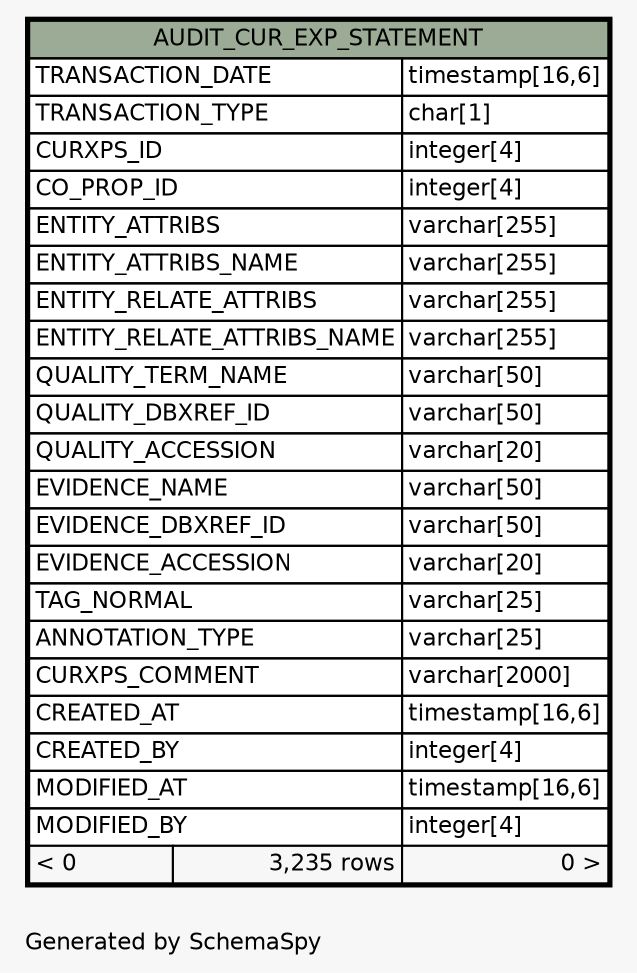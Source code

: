 // dot 2.38.0 on Windows 10 10.0
// SchemaSpy rev Unknown
digraph "oneDegreeRelationshipsDiagram" {
  graph [
    rankdir="RL"
    bgcolor="#f7f7f7"
    label="\nGenerated by SchemaSpy"
    labeljust="l"
    nodesep="0.18"
    ranksep="0.46"
    fontname="Helvetica"
    fontsize="11"
  ];
  node [
    fontname="Helvetica"
    fontsize="11"
    shape="plaintext"
  ];
  edge [
    arrowsize="0.8"
  ];
  "AUDIT_CUR_EXP_STATEMENT" [
    label=<
    <TABLE BORDER="2" CELLBORDER="1" CELLSPACING="0" BGCOLOR="#ffffff">
      <TR><TD COLSPAN="3" BGCOLOR="#9bab96" ALIGN="CENTER">AUDIT_CUR_EXP_STATEMENT</TD></TR>
      <TR><TD PORT="TRANSACTION_DATE" COLSPAN="2" ALIGN="LEFT">TRANSACTION_DATE</TD><TD PORT="TRANSACTION_DATE.type" ALIGN="LEFT">timestamp[16,6]</TD></TR>
      <TR><TD PORT="TRANSACTION_TYPE" COLSPAN="2" ALIGN="LEFT">TRANSACTION_TYPE</TD><TD PORT="TRANSACTION_TYPE.type" ALIGN="LEFT">char[1]</TD></TR>
      <TR><TD PORT="CURXPS_ID" COLSPAN="2" ALIGN="LEFT">CURXPS_ID</TD><TD PORT="CURXPS_ID.type" ALIGN="LEFT">integer[4]</TD></TR>
      <TR><TD PORT="CO_PROP_ID" COLSPAN="2" ALIGN="LEFT">CO_PROP_ID</TD><TD PORT="CO_PROP_ID.type" ALIGN="LEFT">integer[4]</TD></TR>
      <TR><TD PORT="ENTITY_ATTRIBS" COLSPAN="2" ALIGN="LEFT">ENTITY_ATTRIBS</TD><TD PORT="ENTITY_ATTRIBS.type" ALIGN="LEFT">varchar[255]</TD></TR>
      <TR><TD PORT="ENTITY_ATTRIBS_NAME" COLSPAN="2" ALIGN="LEFT">ENTITY_ATTRIBS_NAME</TD><TD PORT="ENTITY_ATTRIBS_NAME.type" ALIGN="LEFT">varchar[255]</TD></TR>
      <TR><TD PORT="ENTITY_RELATE_ATTRIBS" COLSPAN="2" ALIGN="LEFT">ENTITY_RELATE_ATTRIBS</TD><TD PORT="ENTITY_RELATE_ATTRIBS.type" ALIGN="LEFT">varchar[255]</TD></TR>
      <TR><TD PORT="ENTITY_RELATE_ATTRIBS_NAME" COLSPAN="2" ALIGN="LEFT">ENTITY_RELATE_ATTRIBS_NAME</TD><TD PORT="ENTITY_RELATE_ATTRIBS_NAME.type" ALIGN="LEFT">varchar[255]</TD></TR>
      <TR><TD PORT="QUALITY_TERM_NAME" COLSPAN="2" ALIGN="LEFT">QUALITY_TERM_NAME</TD><TD PORT="QUALITY_TERM_NAME.type" ALIGN="LEFT">varchar[50]</TD></TR>
      <TR><TD PORT="QUALITY_DBXREF_ID" COLSPAN="2" ALIGN="LEFT">QUALITY_DBXREF_ID</TD><TD PORT="QUALITY_DBXREF_ID.type" ALIGN="LEFT">varchar[50]</TD></TR>
      <TR><TD PORT="QUALITY_ACCESSION" COLSPAN="2" ALIGN="LEFT">QUALITY_ACCESSION</TD><TD PORT="QUALITY_ACCESSION.type" ALIGN="LEFT">varchar[20]</TD></TR>
      <TR><TD PORT="EVIDENCE_NAME" COLSPAN="2" ALIGN="LEFT">EVIDENCE_NAME</TD><TD PORT="EVIDENCE_NAME.type" ALIGN="LEFT">varchar[50]</TD></TR>
      <TR><TD PORT="EVIDENCE_DBXREF_ID" COLSPAN="2" ALIGN="LEFT">EVIDENCE_DBXREF_ID</TD><TD PORT="EVIDENCE_DBXREF_ID.type" ALIGN="LEFT">varchar[50]</TD></TR>
      <TR><TD PORT="EVIDENCE_ACCESSION" COLSPAN="2" ALIGN="LEFT">EVIDENCE_ACCESSION</TD><TD PORT="EVIDENCE_ACCESSION.type" ALIGN="LEFT">varchar[20]</TD></TR>
      <TR><TD PORT="TAG_NORMAL" COLSPAN="2" ALIGN="LEFT">TAG_NORMAL</TD><TD PORT="TAG_NORMAL.type" ALIGN="LEFT">varchar[25]</TD></TR>
      <TR><TD PORT="ANNOTATION_TYPE" COLSPAN="2" ALIGN="LEFT">ANNOTATION_TYPE</TD><TD PORT="ANNOTATION_TYPE.type" ALIGN="LEFT">varchar[25]</TD></TR>
      <TR><TD PORT="CURXPS_COMMENT" COLSPAN="2" ALIGN="LEFT">CURXPS_COMMENT</TD><TD PORT="CURXPS_COMMENT.type" ALIGN="LEFT">varchar[2000]</TD></TR>
      <TR><TD PORT="CREATED_AT" COLSPAN="2" ALIGN="LEFT">CREATED_AT</TD><TD PORT="CREATED_AT.type" ALIGN="LEFT">timestamp[16,6]</TD></TR>
      <TR><TD PORT="CREATED_BY" COLSPAN="2" ALIGN="LEFT">CREATED_BY</TD><TD PORT="CREATED_BY.type" ALIGN="LEFT">integer[4]</TD></TR>
      <TR><TD PORT="MODIFIED_AT" COLSPAN="2" ALIGN="LEFT">MODIFIED_AT</TD><TD PORT="MODIFIED_AT.type" ALIGN="LEFT">timestamp[16,6]</TD></TR>
      <TR><TD PORT="MODIFIED_BY" COLSPAN="2" ALIGN="LEFT">MODIFIED_BY</TD><TD PORT="MODIFIED_BY.type" ALIGN="LEFT">integer[4]</TD></TR>
      <TR><TD ALIGN="LEFT" BGCOLOR="#f7f7f7">&lt; 0</TD><TD ALIGN="RIGHT" BGCOLOR="#f7f7f7">3,235 rows</TD><TD ALIGN="RIGHT" BGCOLOR="#f7f7f7">0 &gt;</TD></TR>
    </TABLE>>
    URL="AUDIT_CUR_EXP_STATEMENT.html"
    tooltip="AUDIT_CUR_EXP_STATEMENT"
  ];
}

